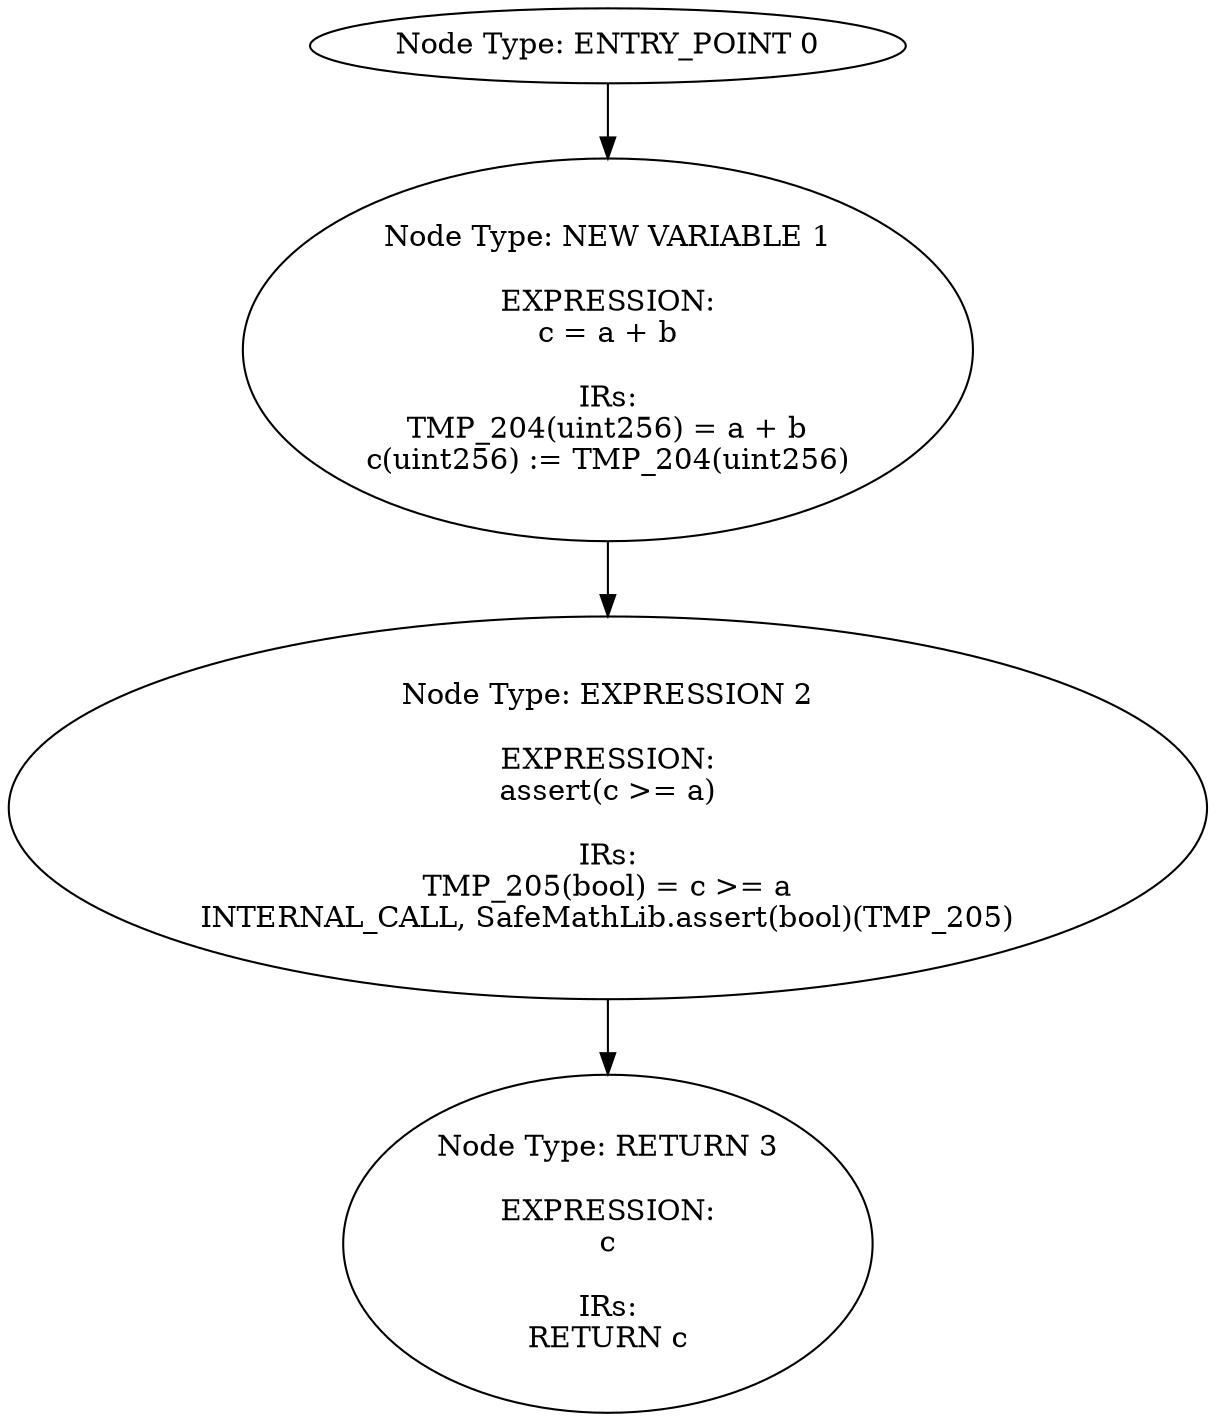 digraph{
0[label="Node Type: ENTRY_POINT 0
"];
0->1;
1[label="Node Type: NEW VARIABLE 1

EXPRESSION:
c = a + b

IRs:
TMP_204(uint256) = a + b
c(uint256) := TMP_204(uint256)"];
1->2;
2[label="Node Type: EXPRESSION 2

EXPRESSION:
assert(c >= a)

IRs:
TMP_205(bool) = c >= a
INTERNAL_CALL, SafeMathLib.assert(bool)(TMP_205)"];
2->3;
3[label="Node Type: RETURN 3

EXPRESSION:
c

IRs:
RETURN c"];
}
